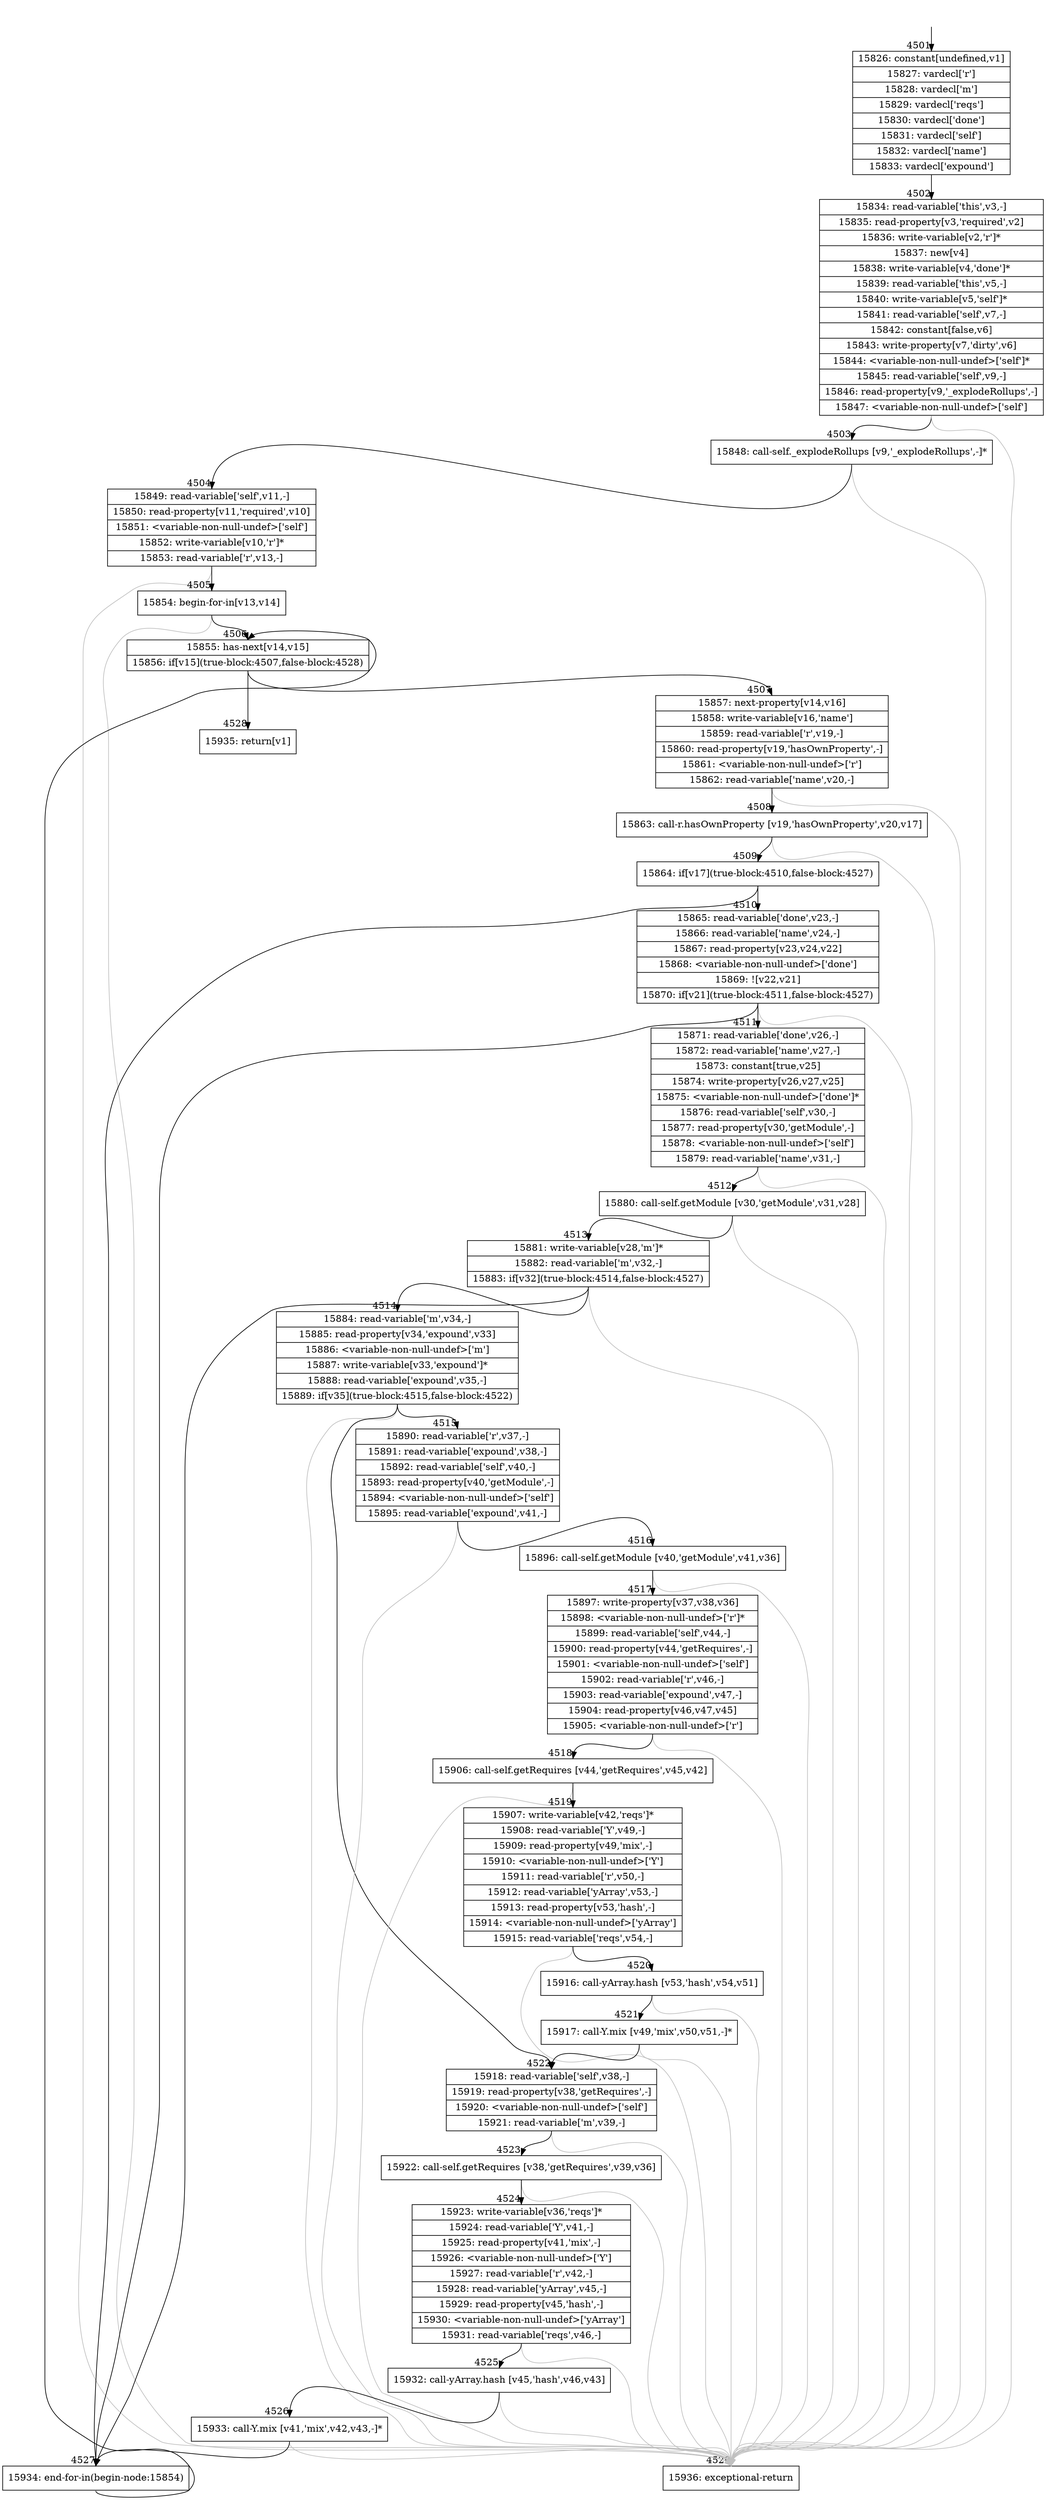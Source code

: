 digraph {
rankdir="TD"
BB_entry207[shape=none,label=""];
BB_entry207 -> BB4501 [tailport=s, headport=n, headlabel="    4501"]
BB4501 [shape=record label="{15826: constant[undefined,v1]|15827: vardecl['r']|15828: vardecl['m']|15829: vardecl['reqs']|15830: vardecl['done']|15831: vardecl['self']|15832: vardecl['name']|15833: vardecl['expound']}" ] 
BB4501 -> BB4502 [tailport=s, headport=n, headlabel="      4502"]
BB4502 [shape=record label="{15834: read-variable['this',v3,-]|15835: read-property[v3,'required',v2]|15836: write-variable[v2,'r']*|15837: new[v4]|15838: write-variable[v4,'done']*|15839: read-variable['this',v5,-]|15840: write-variable[v5,'self']*|15841: read-variable['self',v7,-]|15842: constant[false,v6]|15843: write-property[v7,'dirty',v6]|15844: \<variable-non-null-undef\>['self']*|15845: read-variable['self',v9,-]|15846: read-property[v9,'_explodeRollups',-]|15847: \<variable-non-null-undef\>['self']}" ] 
BB4502 -> BB4503 [tailport=s, headport=n, headlabel="      4503"]
BB4502 -> BB4529 [tailport=s, headport=n, color=gray, headlabel="      4529"]
BB4503 [shape=record label="{15848: call-self._explodeRollups [v9,'_explodeRollups',-]*}" ] 
BB4503 -> BB4504 [tailport=s, headport=n, headlabel="      4504"]
BB4503 -> BB4529 [tailport=s, headport=n, color=gray]
BB4504 [shape=record label="{15849: read-variable['self',v11,-]|15850: read-property[v11,'required',v10]|15851: \<variable-non-null-undef\>['self']|15852: write-variable[v10,'r']*|15853: read-variable['r',v13,-]}" ] 
BB4504 -> BB4505 [tailport=s, headport=n, headlabel="      4505"]
BB4504 -> BB4529 [tailport=s, headport=n, color=gray]
BB4505 [shape=record label="{15854: begin-for-in[v13,v14]}" ] 
BB4505 -> BB4506 [tailport=s, headport=n, headlabel="      4506"]
BB4505 -> BB4529 [tailport=s, headport=n, color=gray]
BB4506 [shape=record label="{15855: has-next[v14,v15]|15856: if[v15](true-block:4507,false-block:4528)}" ] 
BB4506 -> BB4507 [tailport=s, headport=n, headlabel="      4507"]
BB4506 -> BB4528 [tailport=s, headport=n, headlabel="      4528"]
BB4507 [shape=record label="{15857: next-property[v14,v16]|15858: write-variable[v16,'name']|15859: read-variable['r',v19,-]|15860: read-property[v19,'hasOwnProperty',-]|15861: \<variable-non-null-undef\>['r']|15862: read-variable['name',v20,-]}" ] 
BB4507 -> BB4508 [tailport=s, headport=n, headlabel="      4508"]
BB4507 -> BB4529 [tailport=s, headport=n, color=gray]
BB4508 [shape=record label="{15863: call-r.hasOwnProperty [v19,'hasOwnProperty',v20,v17]}" ] 
BB4508 -> BB4509 [tailport=s, headport=n, headlabel="      4509"]
BB4508 -> BB4529 [tailport=s, headport=n, color=gray]
BB4509 [shape=record label="{15864: if[v17](true-block:4510,false-block:4527)}" ] 
BB4509 -> BB4510 [tailport=s, headport=n, headlabel="      4510"]
BB4509 -> BB4527 [tailport=s, headport=n, headlabel="      4527"]
BB4510 [shape=record label="{15865: read-variable['done',v23,-]|15866: read-variable['name',v24,-]|15867: read-property[v23,v24,v22]|15868: \<variable-non-null-undef\>['done']|15869: ![v22,v21]|15870: if[v21](true-block:4511,false-block:4527)}" ] 
BB4510 -> BB4511 [tailport=s, headport=n, headlabel="      4511"]
BB4510 -> BB4527 [tailport=s, headport=n]
BB4510 -> BB4529 [tailport=s, headport=n, color=gray]
BB4511 [shape=record label="{15871: read-variable['done',v26,-]|15872: read-variable['name',v27,-]|15873: constant[true,v25]|15874: write-property[v26,v27,v25]|15875: \<variable-non-null-undef\>['done']*|15876: read-variable['self',v30,-]|15877: read-property[v30,'getModule',-]|15878: \<variable-non-null-undef\>['self']|15879: read-variable['name',v31,-]}" ] 
BB4511 -> BB4512 [tailport=s, headport=n, headlabel="      4512"]
BB4511 -> BB4529 [tailport=s, headport=n, color=gray]
BB4512 [shape=record label="{15880: call-self.getModule [v30,'getModule',v31,v28]}" ] 
BB4512 -> BB4513 [tailport=s, headport=n, headlabel="      4513"]
BB4512 -> BB4529 [tailport=s, headport=n, color=gray]
BB4513 [shape=record label="{15881: write-variable[v28,'m']*|15882: read-variable['m',v32,-]|15883: if[v32](true-block:4514,false-block:4527)}" ] 
BB4513 -> BB4514 [tailport=s, headport=n, headlabel="      4514"]
BB4513 -> BB4527 [tailport=s, headport=n]
BB4513 -> BB4529 [tailport=s, headport=n, color=gray]
BB4514 [shape=record label="{15884: read-variable['m',v34,-]|15885: read-property[v34,'expound',v33]|15886: \<variable-non-null-undef\>['m']|15887: write-variable[v33,'expound']*|15888: read-variable['expound',v35,-]|15889: if[v35](true-block:4515,false-block:4522)}" ] 
BB4514 -> BB4515 [tailport=s, headport=n, headlabel="      4515"]
BB4514 -> BB4522 [tailport=s, headport=n, headlabel="      4522"]
BB4514 -> BB4529 [tailport=s, headport=n, color=gray]
BB4515 [shape=record label="{15890: read-variable['r',v37,-]|15891: read-variable['expound',v38,-]|15892: read-variable['self',v40,-]|15893: read-property[v40,'getModule',-]|15894: \<variable-non-null-undef\>['self']|15895: read-variable['expound',v41,-]}" ] 
BB4515 -> BB4516 [tailport=s, headport=n, headlabel="      4516"]
BB4515 -> BB4529 [tailport=s, headport=n, color=gray]
BB4516 [shape=record label="{15896: call-self.getModule [v40,'getModule',v41,v36]}" ] 
BB4516 -> BB4517 [tailport=s, headport=n, headlabel="      4517"]
BB4516 -> BB4529 [tailport=s, headport=n, color=gray]
BB4517 [shape=record label="{15897: write-property[v37,v38,v36]|15898: \<variable-non-null-undef\>['r']*|15899: read-variable['self',v44,-]|15900: read-property[v44,'getRequires',-]|15901: \<variable-non-null-undef\>['self']|15902: read-variable['r',v46,-]|15903: read-variable['expound',v47,-]|15904: read-property[v46,v47,v45]|15905: \<variable-non-null-undef\>['r']}" ] 
BB4517 -> BB4518 [tailport=s, headport=n, headlabel="      4518"]
BB4517 -> BB4529 [tailport=s, headport=n, color=gray]
BB4518 [shape=record label="{15906: call-self.getRequires [v44,'getRequires',v45,v42]}" ] 
BB4518 -> BB4519 [tailport=s, headport=n, headlabel="      4519"]
BB4518 -> BB4529 [tailport=s, headport=n, color=gray]
BB4519 [shape=record label="{15907: write-variable[v42,'reqs']*|15908: read-variable['Y',v49,-]|15909: read-property[v49,'mix',-]|15910: \<variable-non-null-undef\>['Y']|15911: read-variable['r',v50,-]|15912: read-variable['yArray',v53,-]|15913: read-property[v53,'hash',-]|15914: \<variable-non-null-undef\>['yArray']|15915: read-variable['reqs',v54,-]}" ] 
BB4519 -> BB4520 [tailport=s, headport=n, headlabel="      4520"]
BB4519 -> BB4529 [tailport=s, headport=n, color=gray]
BB4520 [shape=record label="{15916: call-yArray.hash [v53,'hash',v54,v51]}" ] 
BB4520 -> BB4521 [tailport=s, headport=n, headlabel="      4521"]
BB4520 -> BB4529 [tailport=s, headport=n, color=gray]
BB4521 [shape=record label="{15917: call-Y.mix [v49,'mix',v50,v51,-]*}" ] 
BB4521 -> BB4522 [tailport=s, headport=n]
BB4521 -> BB4529 [tailport=s, headport=n, color=gray]
BB4522 [shape=record label="{15918: read-variable['self',v38,-]|15919: read-property[v38,'getRequires',-]|15920: \<variable-non-null-undef\>['self']|15921: read-variable['m',v39,-]}" ] 
BB4522 -> BB4523 [tailport=s, headport=n, headlabel="      4523"]
BB4522 -> BB4529 [tailport=s, headport=n, color=gray]
BB4523 [shape=record label="{15922: call-self.getRequires [v38,'getRequires',v39,v36]}" ] 
BB4523 -> BB4524 [tailport=s, headport=n, headlabel="      4524"]
BB4523 -> BB4529 [tailport=s, headport=n, color=gray]
BB4524 [shape=record label="{15923: write-variable[v36,'reqs']*|15924: read-variable['Y',v41,-]|15925: read-property[v41,'mix',-]|15926: \<variable-non-null-undef\>['Y']|15927: read-variable['r',v42,-]|15928: read-variable['yArray',v45,-]|15929: read-property[v45,'hash',-]|15930: \<variable-non-null-undef\>['yArray']|15931: read-variable['reqs',v46,-]}" ] 
BB4524 -> BB4525 [tailport=s, headport=n, headlabel="      4525"]
BB4524 -> BB4529 [tailport=s, headport=n, color=gray]
BB4525 [shape=record label="{15932: call-yArray.hash [v45,'hash',v46,v43]}" ] 
BB4525 -> BB4526 [tailport=s, headport=n, headlabel="      4526"]
BB4525 -> BB4529 [tailport=s, headport=n, color=gray]
BB4526 [shape=record label="{15933: call-Y.mix [v41,'mix',v42,v43,-]*}" ] 
BB4526 -> BB4527 [tailport=s, headport=n]
BB4526 -> BB4529 [tailport=s, headport=n, color=gray]
BB4527 [shape=record label="{15934: end-for-in(begin-node:15854)}" ] 
BB4527 -> BB4506 [tailport=s, headport=n]
BB4528 [shape=record label="{15935: return[v1]}" ] 
BB4529 [shape=record label="{15936: exceptional-return}" ] 
//#$~ 7698
}
